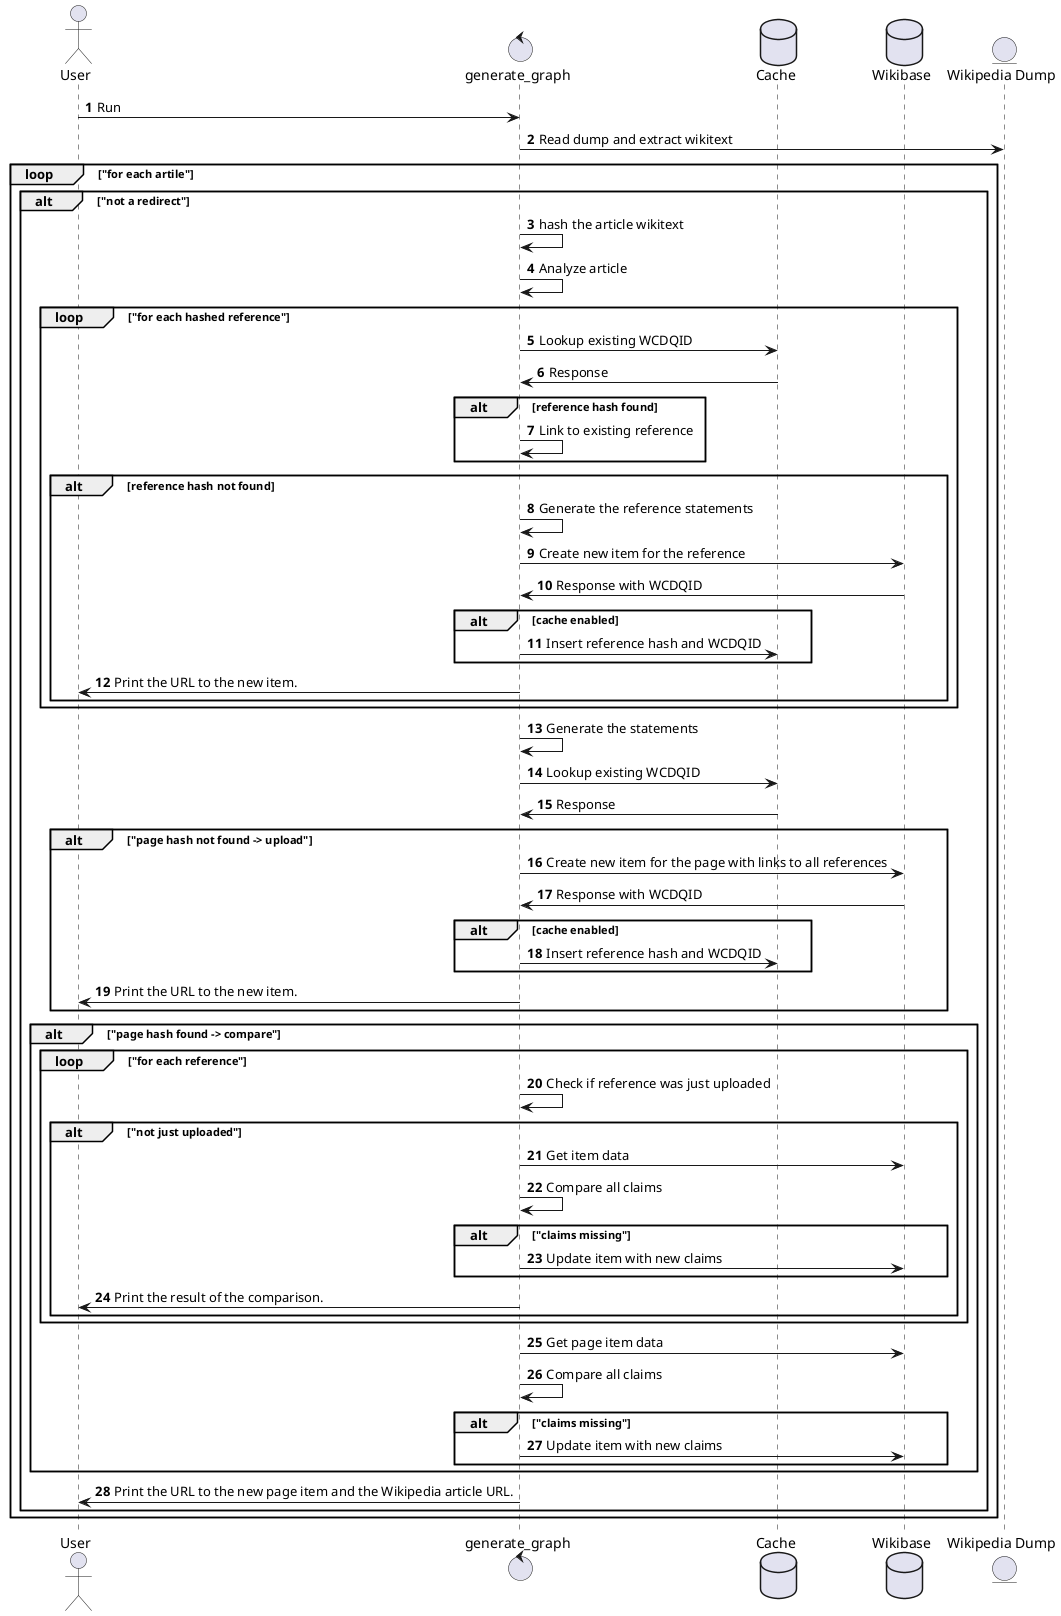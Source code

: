 @startuml
'https://plantuml.com/sequence-diagram

autonumber
actor User as user
control generate_graph
database "Cache" as Cache
database Wikibase
entity "Wikipedia Dump" as WD
user -> generate_graph: Run
generate_graph -> WD: Read dump and extract wikitext
loop "for each artile"
    alt "not a redirect"
        generate_graph -> generate_graph: hash the article wikitext
        generate_graph -> generate_graph: Analyze article
        loop "for each hashed reference"
'            alt URL found
'                generate_graph -> Cache: Lookup existing WCDQID to website item
'                generate_graph -> generate_graph: Generate website item
'                alt cache enabled
'                    generate_graph -> Cache: Insert website item hash and WCDQID
'                end
'                generate_graph -> Wikibase: Create new website item
'                Wikibase -> generate_graph: Response with new WCDQID
'                generate_graph -> generate_graph: Link to website item from the reference
'                generate_graph -> user: Print the URL to the new item.
'            end
            generate_graph -> Cache: Lookup existing WCDQID
            Cache -> generate_graph: Response
            alt reference hash found
                generate_graph -> generate_graph: Link to existing reference
            end
            alt reference hash not found
                generate_graph -> generate_graph: Generate the reference statements
                generate_graph -> Wikibase: Create new item for the reference
                Wikibase -> generate_graph: Response with WCDQID
                alt cache enabled
                    generate_graph -> Cache: Insert reference hash and WCDQID
                end
                generate_graph -> user: Print the URL to the new item.
            end
        end
        generate_graph -> generate_graph: Generate the statements
        generate_graph -> Cache: Lookup existing WCDQID
        Cache -> generate_graph: Response
        alt "page hash not found -> upload"
            generate_graph -> Wikibase: Create new item for the page with links to all references
            Wikibase -> generate_graph: Response with WCDQID
            alt cache enabled
                generate_graph -> Cache: Insert reference hash and WCDQID
            end
            generate_graph -> user: Print the URL to the new item.
        end
        alt "page hash found -> compare"
            loop "for each reference"
                generate_graph -> generate_graph: Check if reference was just uploaded
                alt "not just uploaded"
                    generate_graph -> Wikibase: Get item data
                    generate_graph -> generate_graph: Compare all claims
                    alt "claims missing"
                        generate_graph -> Wikibase: Update item with new claims
                    end
                    generate_graph -> user: Print the result of the comparison.
                end
            end
            generate_graph -> Wikibase: Get page item data
            generate_graph -> generate_graph: Compare all claims
            alt "claims missing"
                generate_graph -> Wikibase: Update item with new claims
            end
        end
        generate_graph -> user: Print the URL to the new page item and the Wikipedia article URL.
    end
end
@enduml
